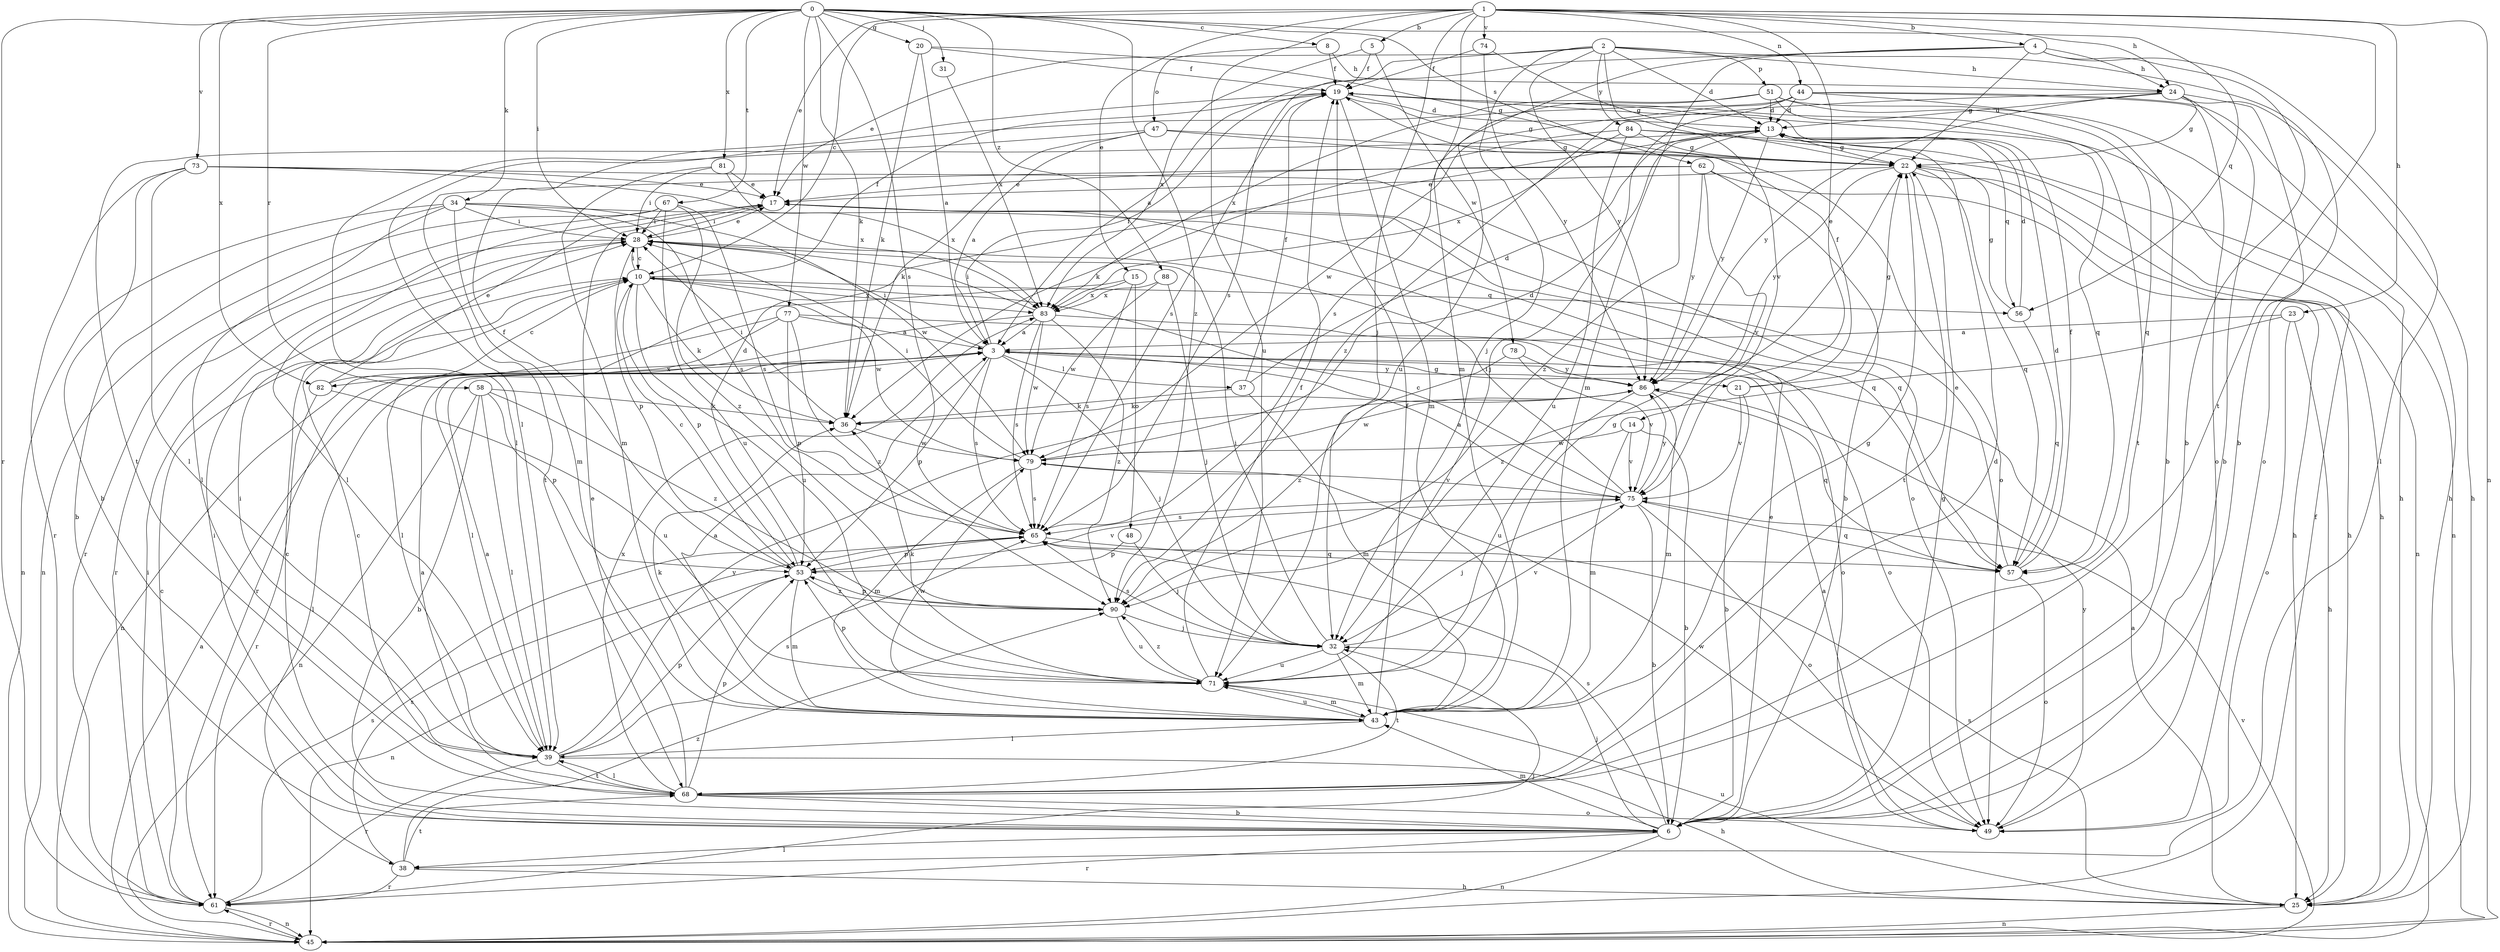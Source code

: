 strict digraph  {
0;
1;
2;
3;
4;
5;
6;
8;
10;
13;
14;
15;
17;
19;
20;
21;
22;
23;
24;
25;
28;
31;
32;
34;
36;
37;
38;
39;
43;
44;
45;
47;
48;
49;
51;
53;
56;
57;
58;
61;
62;
65;
67;
68;
71;
73;
74;
75;
77;
78;
79;
81;
82;
83;
84;
86;
88;
90;
0 -> 8  [label=c];
0 -> 20  [label=g];
0 -> 28  [label=i];
0 -> 31  [label=j];
0 -> 34  [label=k];
0 -> 36  [label=k];
0 -> 56  [label=q];
0 -> 58  [label=r];
0 -> 61  [label=r];
0 -> 62  [label=s];
0 -> 65  [label=s];
0 -> 67  [label=t];
0 -> 73  [label=v];
0 -> 77  [label=w];
0 -> 81  [label=x];
0 -> 82  [label=x];
0 -> 88  [label=z];
0 -> 90  [label=z];
1 -> 4  [label=b];
1 -> 5  [label=b];
1 -> 10  [label=c];
1 -> 14  [label=e];
1 -> 15  [label=e];
1 -> 17  [label=e];
1 -> 23  [label=h];
1 -> 24  [label=h];
1 -> 32  [label=j];
1 -> 43  [label=m];
1 -> 44  [label=n];
1 -> 45  [label=n];
1 -> 68  [label=t];
1 -> 71  [label=u];
1 -> 74  [label=v];
2 -> 6  [label=b];
2 -> 13  [label=d];
2 -> 17  [label=e];
2 -> 24  [label=h];
2 -> 32  [label=j];
2 -> 51  [label=p];
2 -> 65  [label=s];
2 -> 75  [label=v];
2 -> 84  [label=y];
2 -> 86  [label=y];
3 -> 19  [label=f];
3 -> 21  [label=g];
3 -> 28  [label=i];
3 -> 32  [label=j];
3 -> 37  [label=l];
3 -> 38  [label=l];
3 -> 53  [label=p];
3 -> 65  [label=s];
3 -> 82  [label=x];
3 -> 86  [label=y];
4 -> 3  [label=a];
4 -> 6  [label=b];
4 -> 22  [label=g];
4 -> 24  [label=h];
4 -> 38  [label=l];
4 -> 43  [label=m];
4 -> 71  [label=u];
5 -> 19  [label=f];
5 -> 78  [label=w];
5 -> 83  [label=x];
6 -> 10  [label=c];
6 -> 17  [label=e];
6 -> 22  [label=g];
6 -> 28  [label=i];
6 -> 32  [label=j];
6 -> 38  [label=l];
6 -> 43  [label=m];
6 -> 45  [label=n];
6 -> 61  [label=r];
6 -> 65  [label=s];
8 -> 19  [label=f];
8 -> 24  [label=h];
8 -> 47  [label=o];
10 -> 19  [label=f];
10 -> 28  [label=i];
10 -> 36  [label=k];
10 -> 53  [label=p];
10 -> 56  [label=q];
10 -> 71  [label=u];
10 -> 79  [label=w];
10 -> 83  [label=x];
13 -> 22  [label=g];
13 -> 39  [label=l];
13 -> 56  [label=q];
13 -> 86  [label=y];
13 -> 90  [label=z];
14 -> 6  [label=b];
14 -> 43  [label=m];
14 -> 75  [label=v];
14 -> 79  [label=w];
15 -> 48  [label=o];
15 -> 61  [label=r];
15 -> 65  [label=s];
15 -> 83  [label=x];
17 -> 28  [label=i];
17 -> 39  [label=l];
17 -> 57  [label=q];
19 -> 13  [label=d];
19 -> 22  [label=g];
19 -> 43  [label=m];
19 -> 57  [label=q];
19 -> 65  [label=s];
20 -> 3  [label=a];
20 -> 19  [label=f];
20 -> 22  [label=g];
20 -> 36  [label=k];
21 -> 6  [label=b];
21 -> 19  [label=f];
21 -> 22  [label=g];
21 -> 75  [label=v];
22 -> 17  [label=e];
22 -> 25  [label=h];
22 -> 45  [label=n];
22 -> 57  [label=q];
22 -> 68  [label=t];
22 -> 86  [label=y];
23 -> 3  [label=a];
23 -> 25  [label=h];
23 -> 49  [label=o];
23 -> 90  [label=z];
24 -> 6  [label=b];
24 -> 13  [label=d];
24 -> 22  [label=g];
24 -> 25  [label=h];
24 -> 49  [label=o];
24 -> 86  [label=y];
24 -> 90  [label=z];
25 -> 3  [label=a];
25 -> 45  [label=n];
25 -> 65  [label=s];
25 -> 71  [label=u];
28 -> 10  [label=c];
28 -> 17  [label=e];
28 -> 53  [label=p];
28 -> 61  [label=r];
31 -> 83  [label=x];
32 -> 28  [label=i];
32 -> 43  [label=m];
32 -> 65  [label=s];
32 -> 68  [label=t];
32 -> 71  [label=u];
32 -> 75  [label=v];
34 -> 6  [label=b];
34 -> 28  [label=i];
34 -> 39  [label=l];
34 -> 43  [label=m];
34 -> 45  [label=n];
34 -> 57  [label=q];
34 -> 65  [label=s];
34 -> 79  [label=w];
36 -> 28  [label=i];
36 -> 79  [label=w];
37 -> 13  [label=d];
37 -> 19  [label=f];
37 -> 36  [label=k];
37 -> 43  [label=m];
38 -> 25  [label=h];
38 -> 61  [label=r];
38 -> 65  [label=s];
38 -> 68  [label=t];
38 -> 90  [label=z];
39 -> 3  [label=a];
39 -> 25  [label=h];
39 -> 28  [label=i];
39 -> 53  [label=p];
39 -> 61  [label=r];
39 -> 65  [label=s];
39 -> 68  [label=t];
39 -> 86  [label=y];
43 -> 3  [label=a];
43 -> 19  [label=f];
43 -> 22  [label=g];
43 -> 36  [label=k];
43 -> 39  [label=l];
43 -> 71  [label=u];
43 -> 79  [label=w];
44 -> 6  [label=b];
44 -> 13  [label=d];
44 -> 25  [label=h];
44 -> 32  [label=j];
44 -> 49  [label=o];
44 -> 79  [label=w];
44 -> 83  [label=x];
45 -> 3  [label=a];
45 -> 19  [label=f];
45 -> 61  [label=r];
45 -> 75  [label=v];
47 -> 3  [label=a];
47 -> 22  [label=g];
47 -> 36  [label=k];
47 -> 49  [label=o];
47 -> 68  [label=t];
48 -> 32  [label=j];
48 -> 53  [label=p];
49 -> 3  [label=a];
49 -> 79  [label=w];
49 -> 86  [label=y];
51 -> 13  [label=d];
51 -> 25  [label=h];
51 -> 39  [label=l];
51 -> 57  [label=q];
51 -> 65  [label=s];
51 -> 68  [label=t];
53 -> 10  [label=c];
53 -> 13  [label=d];
53 -> 19  [label=f];
53 -> 43  [label=m];
53 -> 45  [label=n];
53 -> 75  [label=v];
53 -> 90  [label=z];
56 -> 13  [label=d];
56 -> 22  [label=g];
56 -> 57  [label=q];
57 -> 13  [label=d];
57 -> 17  [label=e];
57 -> 19  [label=f];
57 -> 49  [label=o];
58 -> 6  [label=b];
58 -> 36  [label=k];
58 -> 39  [label=l];
58 -> 45  [label=n];
58 -> 53  [label=p];
58 -> 90  [label=z];
61 -> 10  [label=c];
61 -> 28  [label=i];
61 -> 32  [label=j];
61 -> 45  [label=n];
61 -> 65  [label=s];
62 -> 6  [label=b];
62 -> 17  [label=e];
62 -> 25  [label=h];
62 -> 68  [label=t];
62 -> 75  [label=v];
62 -> 86  [label=y];
65 -> 53  [label=p];
65 -> 57  [label=q];
67 -> 28  [label=i];
67 -> 45  [label=n];
67 -> 61  [label=r];
67 -> 65  [label=s];
67 -> 71  [label=u];
67 -> 90  [label=z];
68 -> 3  [label=a];
68 -> 6  [label=b];
68 -> 10  [label=c];
68 -> 13  [label=d];
68 -> 17  [label=e];
68 -> 39  [label=l];
68 -> 49  [label=o];
68 -> 53  [label=p];
68 -> 83  [label=x];
71 -> 19  [label=f];
71 -> 22  [label=g];
71 -> 36  [label=k];
71 -> 43  [label=m];
71 -> 53  [label=p];
71 -> 90  [label=z];
73 -> 6  [label=b];
73 -> 17  [label=e];
73 -> 39  [label=l];
73 -> 49  [label=o];
73 -> 61  [label=r];
73 -> 83  [label=x];
74 -> 19  [label=f];
74 -> 22  [label=g];
74 -> 86  [label=y];
75 -> 3  [label=a];
75 -> 6  [label=b];
75 -> 10  [label=c];
75 -> 28  [label=i];
75 -> 32  [label=j];
75 -> 49  [label=o];
75 -> 57  [label=q];
75 -> 65  [label=s];
75 -> 86  [label=y];
77 -> 3  [label=a];
77 -> 39  [label=l];
77 -> 45  [label=n];
77 -> 49  [label=o];
77 -> 53  [label=p];
77 -> 90  [label=z];
78 -> 75  [label=v];
78 -> 86  [label=y];
78 -> 90  [label=z];
79 -> 13  [label=d];
79 -> 28  [label=i];
79 -> 43  [label=m];
79 -> 65  [label=s];
79 -> 75  [label=v];
81 -> 17  [label=e];
81 -> 28  [label=i];
81 -> 43  [label=m];
81 -> 83  [label=x];
82 -> 10  [label=c];
82 -> 17  [label=e];
82 -> 61  [label=r];
82 -> 71  [label=u];
83 -> 3  [label=a];
83 -> 28  [label=i];
83 -> 39  [label=l];
83 -> 49  [label=o];
83 -> 65  [label=s];
83 -> 79  [label=w];
83 -> 90  [label=z];
84 -> 22  [label=g];
84 -> 25  [label=h];
84 -> 36  [label=k];
84 -> 45  [label=n];
84 -> 71  [label=u];
84 -> 83  [label=x];
86 -> 36  [label=k];
86 -> 43  [label=m];
86 -> 57  [label=q];
86 -> 71  [label=u];
86 -> 79  [label=w];
88 -> 32  [label=j];
88 -> 79  [label=w];
88 -> 83  [label=x];
90 -> 32  [label=j];
90 -> 53  [label=p];
90 -> 71  [label=u];
}

